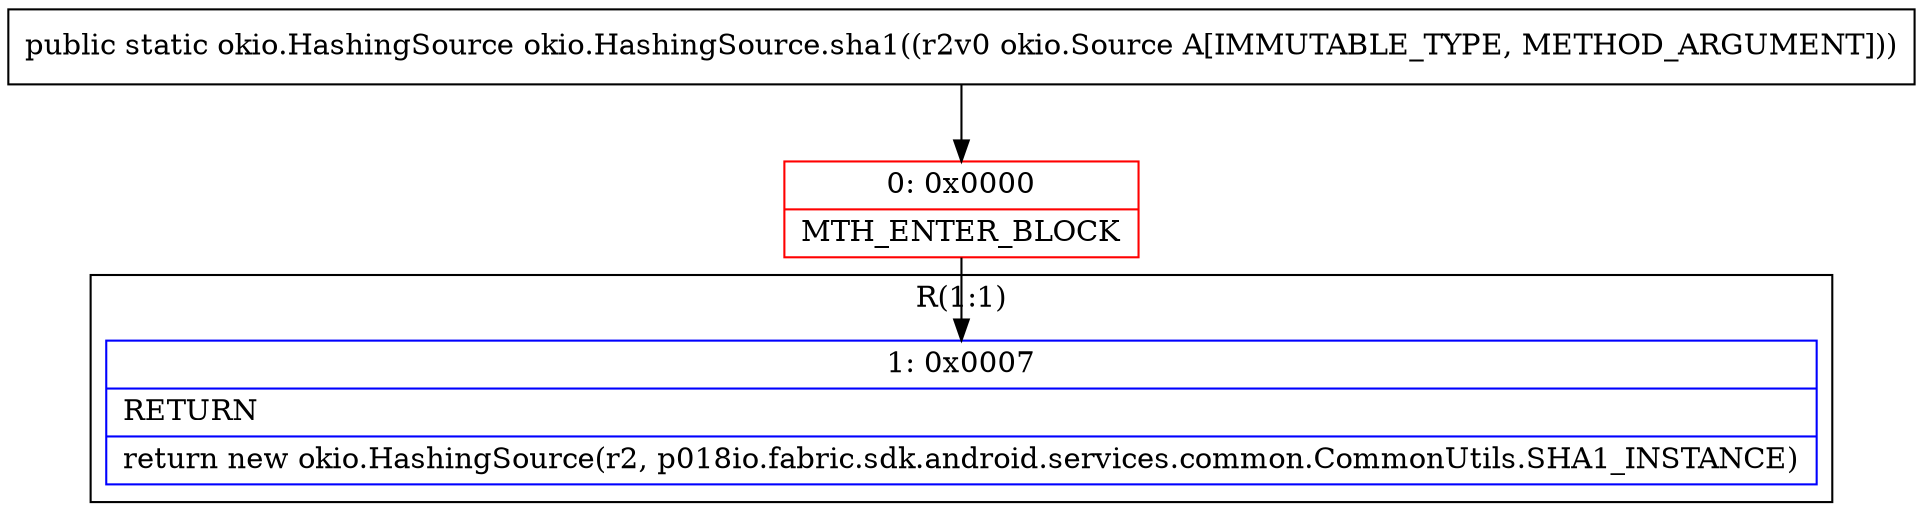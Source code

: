 digraph "CFG forokio.HashingSource.sha1(Lokio\/Source;)Lokio\/HashingSource;" {
subgraph cluster_Region_1081171220 {
label = "R(1:1)";
node [shape=record,color=blue];
Node_1 [shape=record,label="{1\:\ 0x0007|RETURN\l|return new okio.HashingSource(r2, p018io.fabric.sdk.android.services.common.CommonUtils.SHA1_INSTANCE)\l}"];
}
Node_0 [shape=record,color=red,label="{0\:\ 0x0000|MTH_ENTER_BLOCK\l}"];
MethodNode[shape=record,label="{public static okio.HashingSource okio.HashingSource.sha1((r2v0 okio.Source A[IMMUTABLE_TYPE, METHOD_ARGUMENT])) }"];
MethodNode -> Node_0;
Node_0 -> Node_1;
}

